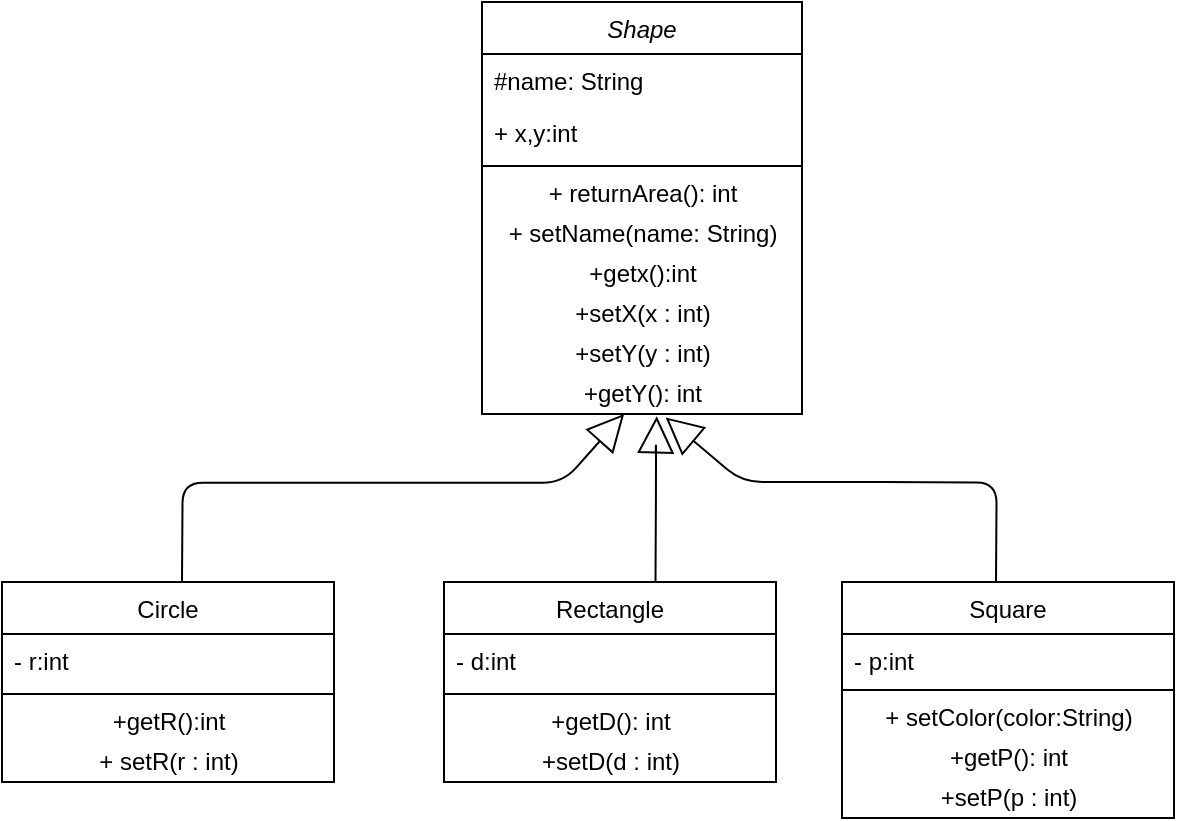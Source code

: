 <mxfile version="13.7.5"><diagram id="aIMoUJv1AQOWB3vBmbAm" name="Page-1"><mxGraphModel dx="1422" dy="705" grid="1" gridSize="10" guides="1" tooltips="1" connect="1" arrows="1" fold="1" page="1" pageScale="1" pageWidth="827" pageHeight="1169" math="0" shadow="0"><root><mxCell id="0"/><mxCell id="1" parent="0"/><mxCell id="VIx85Aw-2rE7CNrCGwyd-11" value="" style="endArrow=block;endSize=16;endFill=0;html=1;exitX=0.48;exitY=-0.004;exitDx=0;exitDy=0;exitPerimeter=0;" edge="1" parent="1" target="VIx85Aw-2rE7CNrCGwyd-10"><mxGeometry x="-0.25" y="-10" width="160" relative="1" as="geometry"><mxPoint x="190" y="420" as="sourcePoint"/><mxPoint x="380.32" y="376.36" as="targetPoint"/><Array as="points"><mxPoint x="190.32" y="370.36"/><mxPoint x="310.32" y="370.36"/><mxPoint x="350.32" y="370.36"/><mxPoint x="380.32" y="370.36"/></Array><mxPoint as="offset"/></mxGeometry></mxCell><mxCell id="VIx85Aw-2rE7CNrCGwyd-23" value="" style="endArrow=block;endSize=16;endFill=0;html=1;exitX=0.48;exitY=-0.004;exitDx=0;exitDy=0;exitPerimeter=0;entryX=0.574;entryY=1.086;entryDx=0;entryDy=0;entryPerimeter=0;" edge="1" parent="1" target="VIx85Aw-2rE7CNrCGwyd-10"><mxGeometry x="-0.25" y="-10" width="160" relative="1" as="geometry"><mxPoint x="597" y="420" as="sourcePoint"/><mxPoint x="818.055" y="336" as="targetPoint"/><Array as="points"><mxPoint x="597.32" y="370.36"/><mxPoint x="530" y="370"/><mxPoint x="470" y="370"/></Array><mxPoint as="offset"/></mxGeometry></mxCell><mxCell id="VIx85Aw-2rE7CNrCGwyd-24" value="" style="endArrow=block;endSize=16;endFill=0;html=1;exitX=0.637;exitY=0.006;exitDx=0;exitDy=0;entryX=0.546;entryY=1.057;entryDx=0;entryDy=0;entryPerimeter=0;exitPerimeter=0;" edge="1" parent="1" source="VIx85Aw-2rE7CNrCGwyd-25" target="VIx85Aw-2rE7CNrCGwyd-10"><mxGeometry x="-0.25" y="-10" width="160" relative="1" as="geometry"><mxPoint x="431.16" y="420" as="sourcePoint"/><mxPoint x="266.0" y="337.72" as="targetPoint"/><Array as="points"><mxPoint x="427" y="370"/><mxPoint x="427" y="350"/></Array><mxPoint as="offset"/></mxGeometry></mxCell><mxCell id="VIx85Aw-2rE7CNrCGwyd-1" value="Shape" style="swimlane;fontStyle=2;align=center;verticalAlign=top;childLayout=stackLayout;horizontal=1;startSize=26;horizontalStack=0;resizeParent=1;resizeLast=0;collapsible=1;marginBottom=0;rounded=0;shadow=0;strokeWidth=1;" vertex="1" parent="1"><mxGeometry x="340" y="130" width="160" height="206" as="geometry"><mxRectangle x="230" y="140" width="160" height="26" as="alternateBounds"/></mxGeometry></mxCell><mxCell id="VIx85Aw-2rE7CNrCGwyd-2" value="#name: String" style="text;align=left;verticalAlign=top;spacingLeft=4;spacingRight=4;overflow=hidden;rotatable=0;points=[[0,0.5],[1,0.5]];portConstraint=eastwest;" vertex="1" parent="VIx85Aw-2rE7CNrCGwyd-1"><mxGeometry y="26" width="160" height="26" as="geometry"/></mxCell><mxCell id="VIx85Aw-2rE7CNrCGwyd-3" value="+ x,y:int" style="text;align=left;verticalAlign=top;spacingLeft=4;spacingRight=4;overflow=hidden;rotatable=0;points=[[0,0.5],[1,0.5]];portConstraint=eastwest;" vertex="1" parent="VIx85Aw-2rE7CNrCGwyd-1"><mxGeometry y="52" width="160" height="26" as="geometry"/></mxCell><mxCell id="VIx85Aw-2rE7CNrCGwyd-4" value="" style="line;html=1;strokeWidth=1;align=left;verticalAlign=middle;spacingTop=-1;spacingLeft=3;spacingRight=3;rotatable=0;labelPosition=right;points=[];portConstraint=eastwest;" vertex="1" parent="VIx85Aw-2rE7CNrCGwyd-1"><mxGeometry y="78" width="160" height="8" as="geometry"/></mxCell><mxCell id="VIx85Aw-2rE7CNrCGwyd-5" value="+ returnArea(): int" style="text;html=1;align=center;verticalAlign=middle;resizable=0;points=[];autosize=1;" vertex="1" parent="VIx85Aw-2rE7CNrCGwyd-1"><mxGeometry y="86" width="160" height="20" as="geometry"/></mxCell><mxCell id="VIx85Aw-2rE7CNrCGwyd-6" value="+ setName(name: String)" style="text;html=1;align=center;verticalAlign=middle;resizable=0;points=[];autosize=1;" vertex="1" parent="VIx85Aw-2rE7CNrCGwyd-1"><mxGeometry y="106" width="160" height="20" as="geometry"/></mxCell><mxCell id="VIx85Aw-2rE7CNrCGwyd-7" value="+getx():int" style="text;html=1;align=center;verticalAlign=middle;resizable=0;points=[];autosize=1;" vertex="1" parent="VIx85Aw-2rE7CNrCGwyd-1"><mxGeometry y="126" width="160" height="20" as="geometry"/></mxCell><mxCell id="VIx85Aw-2rE7CNrCGwyd-8" value="+setX(x : int)" style="text;html=1;align=center;verticalAlign=middle;resizable=0;points=[];autosize=1;" vertex="1" parent="VIx85Aw-2rE7CNrCGwyd-1"><mxGeometry y="146" width="160" height="20" as="geometry"/></mxCell><mxCell id="VIx85Aw-2rE7CNrCGwyd-9" value="+setY(y : int)" style="text;html=1;align=center;verticalAlign=middle;resizable=0;points=[];autosize=1;" vertex="1" parent="VIx85Aw-2rE7CNrCGwyd-1"><mxGeometry y="166" width="160" height="20" as="geometry"/></mxCell><mxCell id="VIx85Aw-2rE7CNrCGwyd-10" value="+getY(): int" style="text;html=1;align=center;verticalAlign=middle;resizable=0;points=[];autosize=1;" vertex="1" parent="VIx85Aw-2rE7CNrCGwyd-1"><mxGeometry y="186" width="160" height="20" as="geometry"/></mxCell><mxCell id="VIx85Aw-2rE7CNrCGwyd-12" value="Square" style="swimlane;fontStyle=0;align=center;verticalAlign=top;childLayout=stackLayout;horizontal=1;startSize=26;horizontalStack=0;resizeParent=1;resizeLast=0;collapsible=1;marginBottom=0;rounded=0;shadow=0;strokeWidth=1;" vertex="1" parent="1"><mxGeometry x="520" y="420" width="166" height="118" as="geometry"><mxRectangle x="130" y="380" width="160" height="26" as="alternateBounds"/></mxGeometry></mxCell><mxCell id="VIx85Aw-2rE7CNrCGwyd-13" value="- p:int" style="text;align=left;verticalAlign=top;spacingLeft=4;spacingRight=4;overflow=hidden;rotatable=0;points=[[0,0.5],[1,0.5]];portConstraint=eastwest;" vertex="1" parent="VIx85Aw-2rE7CNrCGwyd-12"><mxGeometry y="26" width="166" height="24" as="geometry"/></mxCell><mxCell id="VIx85Aw-2rE7CNrCGwyd-14" value="" style="line;html=1;strokeWidth=1;align=left;verticalAlign=middle;spacingTop=-1;spacingLeft=3;spacingRight=3;rotatable=0;labelPosition=right;points=[];portConstraint=eastwest;" vertex="1" parent="VIx85Aw-2rE7CNrCGwyd-12"><mxGeometry y="50" width="166" height="8" as="geometry"/></mxCell><mxCell id="VIx85Aw-2rE7CNrCGwyd-15" value="+ setColor(color:String)" style="text;html=1;align=center;verticalAlign=middle;resizable=0;points=[];autosize=1;" vertex="1" parent="VIx85Aw-2rE7CNrCGwyd-12"><mxGeometry y="58" width="166" height="20" as="geometry"/></mxCell><mxCell id="VIx85Aw-2rE7CNrCGwyd-16" value="+getP(): int" style="text;html=1;align=center;verticalAlign=middle;resizable=0;points=[];autosize=1;" vertex="1" parent="VIx85Aw-2rE7CNrCGwyd-12"><mxGeometry y="78" width="166" height="20" as="geometry"/></mxCell><mxCell id="VIx85Aw-2rE7CNrCGwyd-17" value="+setP(p : int)" style="text;html=1;align=center;verticalAlign=middle;resizable=0;points=[];autosize=1;" vertex="1" parent="VIx85Aw-2rE7CNrCGwyd-12"><mxGeometry y="98" width="166" height="20" as="geometry"/></mxCell><mxCell id="VIx85Aw-2rE7CNrCGwyd-18" value="Circle" style="swimlane;fontStyle=0;align=center;verticalAlign=top;childLayout=stackLayout;horizontal=1;startSize=26;horizontalStack=0;resizeParent=1;resizeLast=0;collapsible=1;marginBottom=0;rounded=0;shadow=0;strokeWidth=1;" vertex="1" parent="1"><mxGeometry x="100" y="420" width="166" height="100" as="geometry"><mxRectangle x="130" y="380" width="160" height="26" as="alternateBounds"/></mxGeometry></mxCell><mxCell id="VIx85Aw-2rE7CNrCGwyd-19" value="- r:int" style="text;align=left;verticalAlign=top;spacingLeft=4;spacingRight=4;overflow=hidden;rotatable=0;points=[[0,0.5],[1,0.5]];portConstraint=eastwest;" vertex="1" parent="VIx85Aw-2rE7CNrCGwyd-18"><mxGeometry y="26" width="166" height="26" as="geometry"/></mxCell><mxCell id="VIx85Aw-2rE7CNrCGwyd-20" value="" style="line;html=1;strokeWidth=1;align=left;verticalAlign=middle;spacingTop=-1;spacingLeft=3;spacingRight=3;rotatable=0;labelPosition=right;points=[];portConstraint=eastwest;" vertex="1" parent="VIx85Aw-2rE7CNrCGwyd-18"><mxGeometry y="52" width="166" height="8" as="geometry"/></mxCell><mxCell id="VIx85Aw-2rE7CNrCGwyd-21" value="+getR():int" style="text;html=1;align=center;verticalAlign=middle;resizable=0;points=[];autosize=1;" vertex="1" parent="VIx85Aw-2rE7CNrCGwyd-18"><mxGeometry y="60" width="166" height="20" as="geometry"/></mxCell><mxCell id="VIx85Aw-2rE7CNrCGwyd-22" value="+ setR(r : int)" style="text;html=1;align=center;verticalAlign=middle;resizable=0;points=[];autosize=1;" vertex="1" parent="VIx85Aw-2rE7CNrCGwyd-18"><mxGeometry y="80" width="166" height="20" as="geometry"/></mxCell><mxCell id="VIx85Aw-2rE7CNrCGwyd-25" value="Rectangle" style="swimlane;fontStyle=0;align=center;verticalAlign=top;childLayout=stackLayout;horizontal=1;startSize=26;horizontalStack=0;resizeParent=1;resizeLast=0;collapsible=1;marginBottom=0;rounded=0;shadow=0;strokeWidth=1;" vertex="1" parent="1"><mxGeometry x="321" y="420" width="166" height="100" as="geometry"><mxRectangle x="130" y="380" width="160" height="26" as="alternateBounds"/></mxGeometry></mxCell><mxCell id="VIx85Aw-2rE7CNrCGwyd-26" value="- d:int" style="text;align=left;verticalAlign=top;spacingLeft=4;spacingRight=4;overflow=hidden;rotatable=0;points=[[0,0.5],[1,0.5]];portConstraint=eastwest;" vertex="1" parent="VIx85Aw-2rE7CNrCGwyd-25"><mxGeometry y="26" width="166" height="26" as="geometry"/></mxCell><mxCell id="VIx85Aw-2rE7CNrCGwyd-27" value="" style="line;html=1;strokeWidth=1;align=left;verticalAlign=middle;spacingTop=-1;spacingLeft=3;spacingRight=3;rotatable=0;labelPosition=right;points=[];portConstraint=eastwest;" vertex="1" parent="VIx85Aw-2rE7CNrCGwyd-25"><mxGeometry y="52" width="166" height="8" as="geometry"/></mxCell><mxCell id="VIx85Aw-2rE7CNrCGwyd-28" value="+getD(): int" style="text;html=1;align=center;verticalAlign=middle;resizable=0;points=[];autosize=1;" vertex="1" parent="VIx85Aw-2rE7CNrCGwyd-25"><mxGeometry y="60" width="166" height="20" as="geometry"/></mxCell><mxCell id="VIx85Aw-2rE7CNrCGwyd-29" value="+setD(d : int)" style="text;html=1;align=center;verticalAlign=middle;resizable=0;points=[];autosize=1;" vertex="1" parent="VIx85Aw-2rE7CNrCGwyd-25"><mxGeometry y="80" width="166" height="20" as="geometry"/></mxCell></root></mxGraphModel></diagram></mxfile>